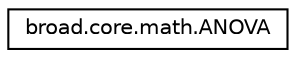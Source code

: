 digraph "Graphical Class Hierarchy"
{
  edge [fontname="Helvetica",fontsize="10",labelfontname="Helvetica",labelfontsize="10"];
  node [fontname="Helvetica",fontsize="10",shape=record];
  rankdir="LR";
  Node1 [label="broad.core.math.ANOVA",height=0.2,width=0.4,color="black", fillcolor="white", style="filled",URL="$classbroad_1_1core_1_1math_1_1_a_n_o_v_a.html"];
}
